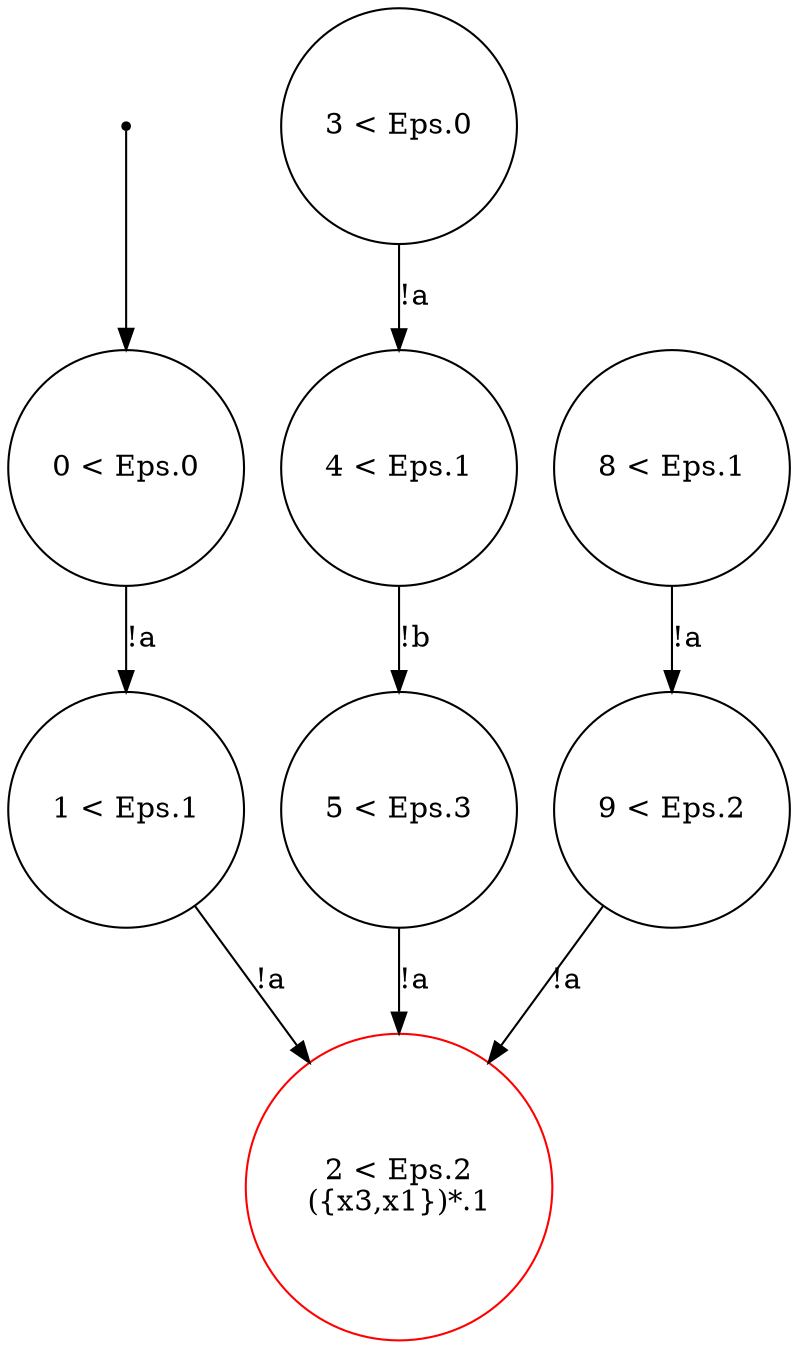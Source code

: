 digraph {
 node [shape=point] ENTRY
 node [shape=circle]
5 [label="5 < Eps.3
"]
3 [label="3 < Eps.0
"]
8 [label="8 < Eps.1
"]
4 [label="4 < Eps.1
"]
2 [label="2 < Eps.2
({x3,x1})*.1
" color="red"]
1 [label="1 < Eps.1
"]
9 [label="9 < Eps.2
"]
0 [label="0 < Eps.0
"]
ENTRY -> 0
8 -> 9 [label="!a"]
3 -> 4 [label="!a"]
5 -> 2 [label="!a"]
0 -> 1 [label="!a"]
9 -> 2 [label="!a"]
1 -> 2 [label="!a"]
4 -> 5 [label="!b"]

}